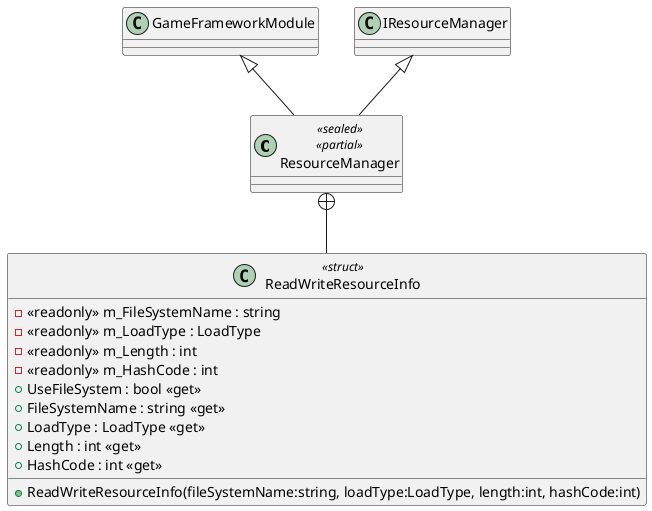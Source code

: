 @startuml
class ResourceManager <<sealed>> <<partial>> {
}
class ReadWriteResourceInfo <<struct>> {
    - <<readonly>> m_FileSystemName : string
    - <<readonly>> m_LoadType : LoadType
    - <<readonly>> m_Length : int
    - <<readonly>> m_HashCode : int
    + ReadWriteResourceInfo(fileSystemName:string, loadType:LoadType, length:int, hashCode:int)
    + UseFileSystem : bool <<get>>
    + FileSystemName : string <<get>>
    + LoadType : LoadType <<get>>
    + Length : int <<get>>
    + HashCode : int <<get>>
}
GameFrameworkModule <|-- ResourceManager
IResourceManager <|-- ResourceManager
ResourceManager +-- ReadWriteResourceInfo
@enduml
